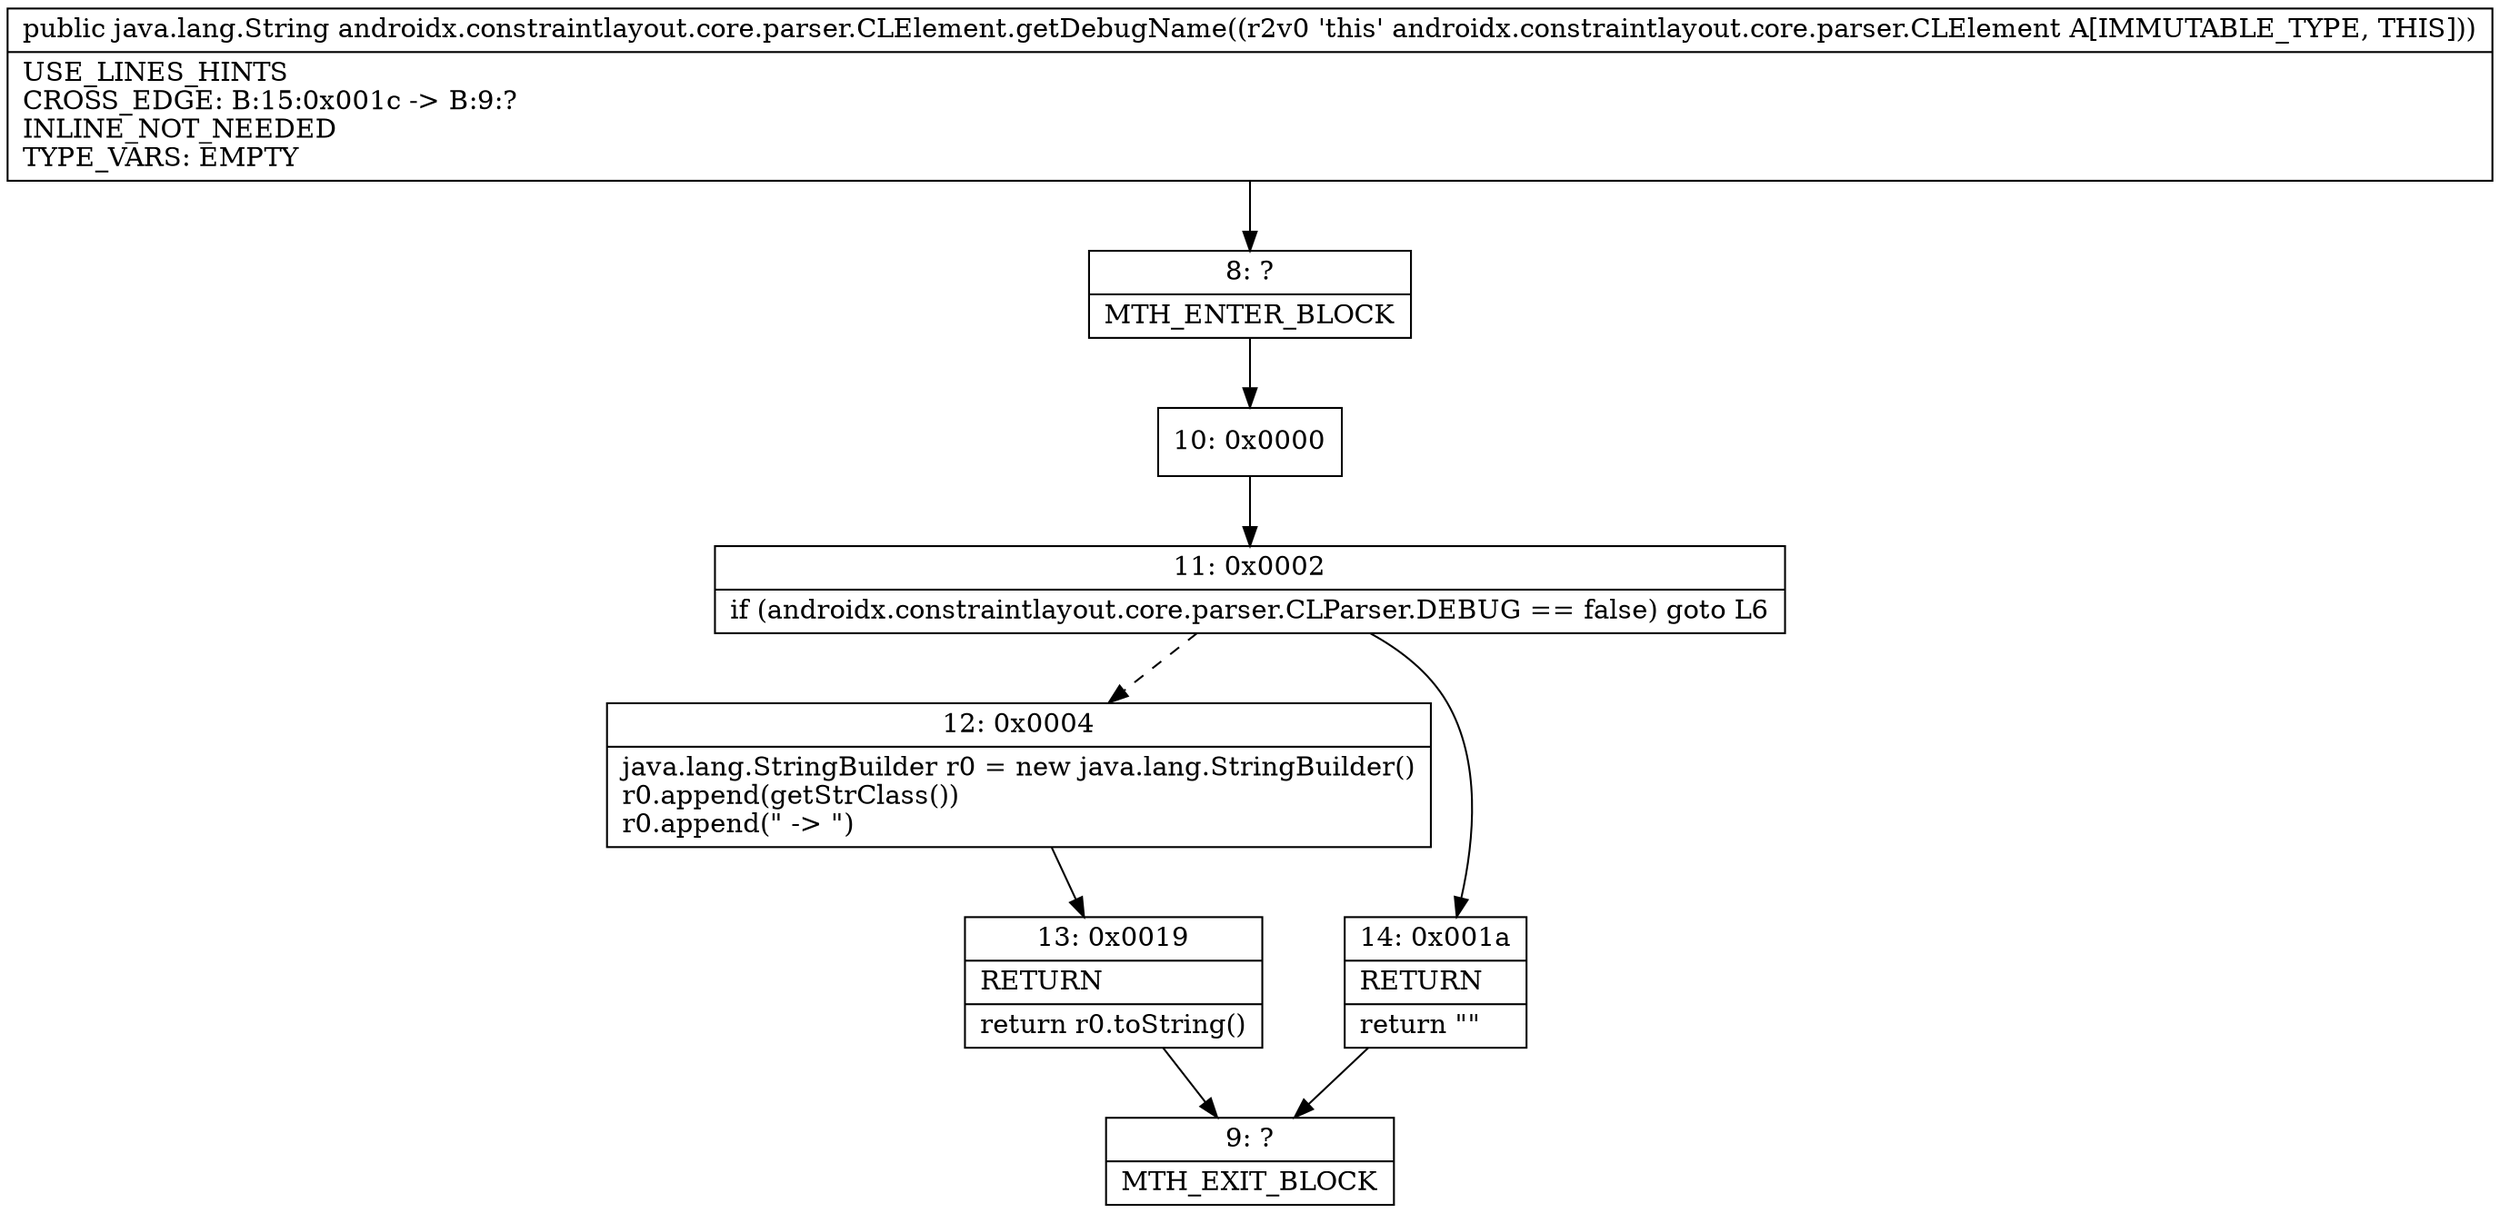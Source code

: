 digraph "CFG forandroidx.constraintlayout.core.parser.CLElement.getDebugName()Ljava\/lang\/String;" {
Node_8 [shape=record,label="{8\:\ ?|MTH_ENTER_BLOCK\l}"];
Node_10 [shape=record,label="{10\:\ 0x0000}"];
Node_11 [shape=record,label="{11\:\ 0x0002|if (androidx.constraintlayout.core.parser.CLParser.DEBUG == false) goto L6\l}"];
Node_12 [shape=record,label="{12\:\ 0x0004|java.lang.StringBuilder r0 = new java.lang.StringBuilder()\lr0.append(getStrClass())\lr0.append(\" \-\> \")\l}"];
Node_13 [shape=record,label="{13\:\ 0x0019|RETURN\l|return r0.toString()\l}"];
Node_9 [shape=record,label="{9\:\ ?|MTH_EXIT_BLOCK\l}"];
Node_14 [shape=record,label="{14\:\ 0x001a|RETURN\l|return \"\"\l}"];
MethodNode[shape=record,label="{public java.lang.String androidx.constraintlayout.core.parser.CLElement.getDebugName((r2v0 'this' androidx.constraintlayout.core.parser.CLElement A[IMMUTABLE_TYPE, THIS]))  | USE_LINES_HINTS\lCROSS_EDGE: B:15:0x001c \-\> B:9:?\lINLINE_NOT_NEEDED\lTYPE_VARS: EMPTY\l}"];
MethodNode -> Node_8;Node_8 -> Node_10;
Node_10 -> Node_11;
Node_11 -> Node_12[style=dashed];
Node_11 -> Node_14;
Node_12 -> Node_13;
Node_13 -> Node_9;
Node_14 -> Node_9;
}

